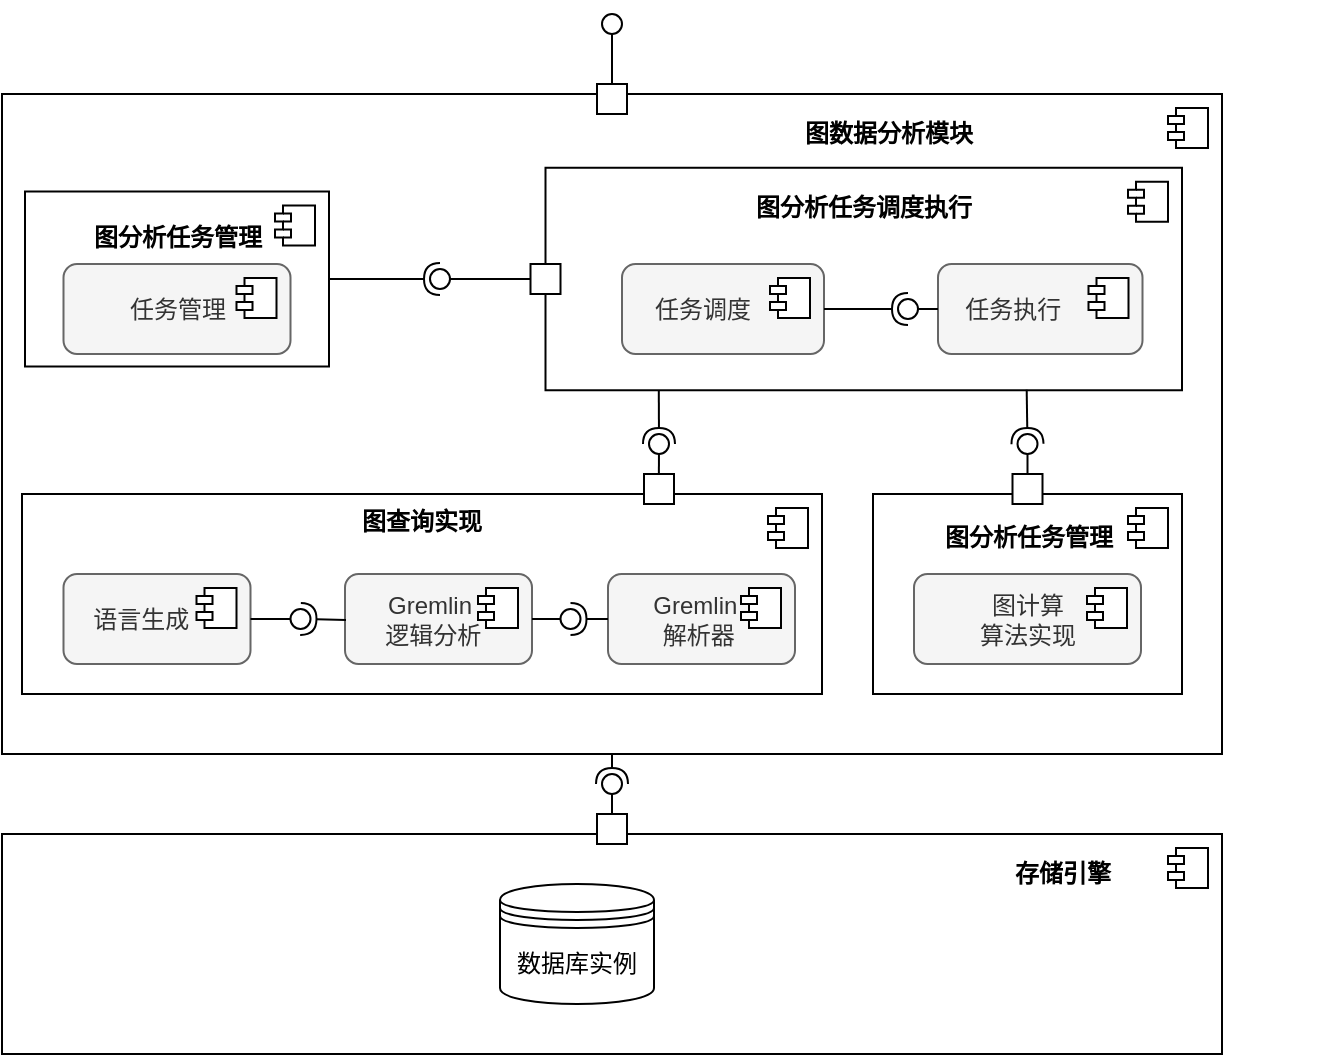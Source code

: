 <mxfile version="23.1.7" type="github">
  <diagram name="第 1 页" id="MDtcso_N7-031tvyLJa-">
    <mxGraphModel dx="1018" dy="604" grid="1" gridSize="10" guides="1" tooltips="1" connect="1" arrows="1" fold="1" page="1" pageScale="1" pageWidth="827" pageHeight="1169" math="0" shadow="0">
      <root>
        <mxCell id="0" />
        <mxCell id="1" parent="0" />
        <mxCell id="yPSWRnvtq0mY6eYawDLm-1" value="" style="html=1;dropTarget=0;whiteSpace=wrap;" vertex="1" parent="1">
          <mxGeometry x="200" y="80" width="610" height="330" as="geometry" />
        </mxCell>
        <mxCell id="yPSWRnvtq0mY6eYawDLm-2" value="" style="shape=module;jettyWidth=8;jettyHeight=4;" vertex="1" parent="yPSWRnvtq0mY6eYawDLm-1">
          <mxGeometry x="1" width="20" height="20" relative="1" as="geometry">
            <mxPoint x="-27" y="7" as="offset" />
          </mxGeometry>
        </mxCell>
        <mxCell id="yPSWRnvtq0mY6eYawDLm-3" value="&lt;b style=&quot;border-color: var(--border-color);&quot;&gt;图数据分析模块&lt;/b&gt;" style="text;align=center;fontStyle=1;verticalAlign=middle;spacingLeft=3;spacingRight=3;strokeColor=none;rotatable=0;points=[[0,0.5],[1,0.5]];portConstraint=eastwest;html=1;" vertex="1" parent="1">
          <mxGeometry x="503" y="100" width="280" as="geometry" />
        </mxCell>
        <mxCell id="yPSWRnvtq0mY6eYawDLm-6" value="" style="whiteSpace=wrap;html=1;aspect=fixed;" vertex="1" parent="1">
          <mxGeometry x="497.5" y="75" width="15" height="15" as="geometry" />
        </mxCell>
        <mxCell id="yPSWRnvtq0mY6eYawDLm-18" value="&lt;b&gt;图分析任务管理&lt;br&gt;&lt;br&gt;&lt;br&gt;&lt;/b&gt;&lt;div&gt;&lt;br&gt;&lt;/div&gt;" style="html=1;dropTarget=0;whiteSpace=wrap;" vertex="1" parent="1">
          <mxGeometry x="211.5" y="128.75" width="152" height="87.5" as="geometry" />
        </mxCell>
        <mxCell id="yPSWRnvtq0mY6eYawDLm-19" value="" style="shape=module;jettyWidth=8;jettyHeight=4;" vertex="1" parent="yPSWRnvtq0mY6eYawDLm-18">
          <mxGeometry x="1" width="20" height="20" relative="1" as="geometry">
            <mxPoint x="-27" y="7" as="offset" />
          </mxGeometry>
        </mxCell>
        <mxCell id="yPSWRnvtq0mY6eYawDLm-22" value="" style="ellipse;whiteSpace=wrap;html=1;align=center;aspect=fixed;fillColor=none;strokeColor=none;resizable=0;perimeter=centerPerimeter;rotatable=0;allowArrows=0;points=[];outlineConnect=1;" vertex="1" parent="1">
          <mxGeometry x="668" y="210" width="10" height="10" as="geometry" />
        </mxCell>
        <mxCell id="yPSWRnvtq0mY6eYawDLm-23" value="" style="ellipse;whiteSpace=wrap;html=1;align=center;aspect=fixed;fillColor=none;strokeColor=none;resizable=0;perimeter=centerPerimeter;rotatable=0;allowArrows=0;points=[];outlineConnect=1;" vertex="1" parent="1">
          <mxGeometry x="548" y="157.5" width="10" height="10" as="geometry" />
        </mxCell>
        <mxCell id="yPSWRnvtq0mY6eYawDLm-26" value="" style="ellipse;whiteSpace=wrap;html=1;align=center;aspect=fixed;fillColor=none;strokeColor=none;resizable=0;perimeter=centerPerimeter;rotatable=0;allowArrows=0;points=[];outlineConnect=1;" vertex="1" parent="1">
          <mxGeometry x="580" y="157.5" width="10" height="10" as="geometry" />
        </mxCell>
        <mxCell id="yPSWRnvtq0mY6eYawDLm-37" value="" style="ellipse;whiteSpace=wrap;html=1;align=center;aspect=fixed;fillColor=none;strokeColor=none;resizable=0;perimeter=centerPerimeter;rotatable=0;allowArrows=0;points=[];outlineConnect=1;" vertex="1" parent="1">
          <mxGeometry x="480" y="210" width="10" height="10" as="geometry" />
        </mxCell>
        <mxCell id="yPSWRnvtq0mY6eYawDLm-47" value="" style="html=1;dropTarget=0;whiteSpace=wrap;" vertex="1" parent="1">
          <mxGeometry x="200" y="450" width="610" height="110" as="geometry" />
        </mxCell>
        <mxCell id="yPSWRnvtq0mY6eYawDLm-48" value="" style="shape=module;jettyWidth=8;jettyHeight=4;" vertex="1" parent="yPSWRnvtq0mY6eYawDLm-47">
          <mxGeometry x="1" width="20" height="20" relative="1" as="geometry">
            <mxPoint x="-27" y="7" as="offset" />
          </mxGeometry>
        </mxCell>
        <mxCell id="yPSWRnvtq0mY6eYawDLm-50" value="" style="rounded=0;orthogonalLoop=1;jettySize=auto;html=1;endArrow=oval;endFill=0;sketch=0;sourcePerimeterSpacing=0;targetPerimeterSpacing=0;endSize=10;exitX=0.5;exitY=0;exitDx=0;exitDy=0;" edge="1" parent="1" source="yPSWRnvtq0mY6eYawDLm-6" target="yPSWRnvtq0mY6eYawDLm-51">
          <mxGeometry relative="1" as="geometry">
            <mxPoint x="510" y="25" as="sourcePoint" />
          </mxGeometry>
        </mxCell>
        <mxCell id="yPSWRnvtq0mY6eYawDLm-51" value="" style="ellipse;whiteSpace=wrap;html=1;align=center;aspect=fixed;fillColor=none;strokeColor=none;resizable=0;perimeter=centerPerimeter;rotatable=0;allowArrows=0;points=[];outlineConnect=1;" vertex="1" parent="1">
          <mxGeometry x="500" y="40" width="10" height="10" as="geometry" />
        </mxCell>
        <mxCell id="yPSWRnvtq0mY6eYawDLm-52" value="" style="whiteSpace=wrap;html=1;aspect=fixed;" vertex="1" parent="1">
          <mxGeometry x="497.5" y="440" width="15" height="15" as="geometry" />
        </mxCell>
        <mxCell id="yPSWRnvtq0mY6eYawDLm-53" value="" style="rounded=0;orthogonalLoop=1;jettySize=auto;html=1;endArrow=halfCircle;endFill=0;endSize=6;strokeWidth=1;sketch=0;exitX=0.5;exitY=1;exitDx=0;exitDy=0;" edge="1" parent="1" source="yPSWRnvtq0mY6eYawDLm-1" target="yPSWRnvtq0mY6eYawDLm-55">
          <mxGeometry relative="1" as="geometry">
            <mxPoint x="538" y="525" as="sourcePoint" />
          </mxGeometry>
        </mxCell>
        <mxCell id="yPSWRnvtq0mY6eYawDLm-54" value="" style="rounded=0;orthogonalLoop=1;jettySize=auto;html=1;endArrow=oval;endFill=0;sketch=0;sourcePerimeterSpacing=0;targetPerimeterSpacing=0;endSize=10;exitX=0.5;exitY=0;exitDx=0;exitDy=0;" edge="1" parent="1" source="yPSWRnvtq0mY6eYawDLm-52" target="yPSWRnvtq0mY6eYawDLm-55">
          <mxGeometry relative="1" as="geometry">
            <mxPoint x="498" y="525" as="sourcePoint" />
          </mxGeometry>
        </mxCell>
        <mxCell id="yPSWRnvtq0mY6eYawDLm-55" value="" style="ellipse;whiteSpace=wrap;html=1;align=center;aspect=fixed;fillColor=none;strokeColor=none;resizable=0;perimeter=centerPerimeter;rotatable=0;allowArrows=0;points=[];outlineConnect=1;" vertex="1" parent="1">
          <mxGeometry x="500" y="420" width="10" height="10" as="geometry" />
        </mxCell>
        <mxCell id="yPSWRnvtq0mY6eYawDLm-56" value="&lt;b style=&quot;border-color: var(--border-color);&quot;&gt;存储引擎&lt;/b&gt;" style="text;align=center;fontStyle=1;verticalAlign=middle;spacingLeft=3;spacingRight=3;strokeColor=none;rotatable=0;points=[[0,0.5],[1,0.5]];portConstraint=eastwest;html=1;" vertex="1" parent="1">
          <mxGeometry x="590" y="470" width="280" as="geometry" />
        </mxCell>
        <mxCell id="yPSWRnvtq0mY6eYawDLm-58" value="数据库实例" style="shape=datastore;whiteSpace=wrap;html=1;" vertex="1" parent="1">
          <mxGeometry x="449" y="475" width="77" height="60" as="geometry" />
        </mxCell>
        <mxCell id="yPSWRnvtq0mY6eYawDLm-67" value="&lt;b&gt;图分析任务调度执行&lt;br&gt;&lt;br&gt;&lt;br&gt;&lt;br&gt;&lt;br&gt;&lt;/b&gt;&lt;div&gt;&lt;br&gt;&lt;/div&gt;" style="html=1;dropTarget=0;whiteSpace=wrap;" vertex="1" parent="1">
          <mxGeometry x="471.75" y="116.88" width="318.25" height="111.25" as="geometry" />
        </mxCell>
        <mxCell id="yPSWRnvtq0mY6eYawDLm-68" value="" style="shape=module;jettyWidth=8;jettyHeight=4;" vertex="1" parent="yPSWRnvtq0mY6eYawDLm-67">
          <mxGeometry x="1" width="20" height="20" relative="1" as="geometry">
            <mxPoint x="-27" y="7" as="offset" />
          </mxGeometry>
        </mxCell>
        <mxCell id="yPSWRnvtq0mY6eYawDLm-69" value="任务调度&amp;nbsp; &amp;nbsp; &amp;nbsp;&amp;nbsp;" style="html=1;dropTarget=0;whiteSpace=wrap;rounded=1;fillColor=#f5f5f5;fontColor=#333333;strokeColor=#666666;" vertex="1" parent="1">
          <mxGeometry x="510" y="165" width="101" height="45" as="geometry" />
        </mxCell>
        <mxCell id="yPSWRnvtq0mY6eYawDLm-70" value="" style="shape=module;jettyWidth=8;jettyHeight=4;" vertex="1" parent="yPSWRnvtq0mY6eYawDLm-69">
          <mxGeometry x="1" width="20" height="20" relative="1" as="geometry">
            <mxPoint x="-27" y="7" as="offset" />
          </mxGeometry>
        </mxCell>
        <mxCell id="yPSWRnvtq0mY6eYawDLm-71" value="任务执行&amp;nbsp; &amp;nbsp; &amp;nbsp; &amp;nbsp;&amp;nbsp;" style="html=1;dropTarget=0;whiteSpace=wrap;rounded=1;fillColor=#f5f5f5;fontColor=#333333;strokeColor=#666666;" vertex="1" parent="1">
          <mxGeometry x="668" y="165" width="102.25" height="45" as="geometry" />
        </mxCell>
        <mxCell id="yPSWRnvtq0mY6eYawDLm-72" value="" style="shape=module;jettyWidth=8;jettyHeight=4;" vertex="1" parent="yPSWRnvtq0mY6eYawDLm-71">
          <mxGeometry x="1" width="20" height="20" relative="1" as="geometry">
            <mxPoint x="-27" y="7" as="offset" />
          </mxGeometry>
        </mxCell>
        <mxCell id="yPSWRnvtq0mY6eYawDLm-74" value="" style="rounded=0;orthogonalLoop=1;jettySize=auto;html=1;endArrow=halfCircle;endFill=0;endSize=6;strokeWidth=1;sketch=0;exitX=1;exitY=0.5;exitDx=0;exitDy=0;" edge="1" target="yPSWRnvtq0mY6eYawDLm-76" parent="1" source="yPSWRnvtq0mY6eYawDLm-69">
          <mxGeometry relative="1" as="geometry">
            <mxPoint x="663" y="200" as="sourcePoint" />
          </mxGeometry>
        </mxCell>
        <mxCell id="yPSWRnvtq0mY6eYawDLm-75" value="" style="rounded=0;orthogonalLoop=1;jettySize=auto;html=1;endArrow=oval;endFill=0;sketch=0;sourcePerimeterSpacing=0;targetPerimeterSpacing=0;endSize=10;exitX=0;exitY=0.5;exitDx=0;exitDy=0;" edge="1" target="yPSWRnvtq0mY6eYawDLm-76" parent="1" source="yPSWRnvtq0mY6eYawDLm-71">
          <mxGeometry relative="1" as="geometry">
            <mxPoint x="623" y="200" as="sourcePoint" />
          </mxGeometry>
        </mxCell>
        <mxCell id="yPSWRnvtq0mY6eYawDLm-76" value="" style="ellipse;whiteSpace=wrap;html=1;align=center;aspect=fixed;fillColor=none;strokeColor=none;resizable=0;perimeter=centerPerimeter;rotatable=0;allowArrows=0;points=[];outlineConnect=1;" vertex="1" parent="1">
          <mxGeometry x="648" y="182.5" width="10" height="10" as="geometry" />
        </mxCell>
        <mxCell id="yPSWRnvtq0mY6eYawDLm-77" value="" style="rounded=0;orthogonalLoop=1;jettySize=auto;html=1;endArrow=halfCircle;endFill=0;endSize=6;strokeWidth=1;sketch=0;exitX=1;exitY=0.5;exitDx=0;exitDy=0;" edge="1" target="yPSWRnvtq0mY6eYawDLm-79" parent="1" source="yPSWRnvtq0mY6eYawDLm-18">
          <mxGeometry relative="1" as="geometry">
            <mxPoint x="513" y="161" as="sourcePoint" />
          </mxGeometry>
        </mxCell>
        <mxCell id="yPSWRnvtq0mY6eYawDLm-78" value="" style="rounded=0;orthogonalLoop=1;jettySize=auto;html=1;endArrow=oval;endFill=0;sketch=0;sourcePerimeterSpacing=0;targetPerimeterSpacing=0;endSize=10;exitX=0;exitY=0.5;exitDx=0;exitDy=0;" edge="1" target="yPSWRnvtq0mY6eYawDLm-79" parent="1" source="yPSWRnvtq0mY6eYawDLm-80">
          <mxGeometry relative="1" as="geometry">
            <mxPoint x="473" y="161" as="sourcePoint" />
          </mxGeometry>
        </mxCell>
        <mxCell id="yPSWRnvtq0mY6eYawDLm-79" value="" style="ellipse;whiteSpace=wrap;html=1;align=center;aspect=fixed;fillColor=none;strokeColor=none;resizable=0;perimeter=centerPerimeter;rotatable=0;allowArrows=0;points=[];outlineConnect=1;" vertex="1" parent="1">
          <mxGeometry x="414" y="167.5" width="10" height="10" as="geometry" />
        </mxCell>
        <mxCell id="yPSWRnvtq0mY6eYawDLm-80" value="" style="whiteSpace=wrap;html=1;aspect=fixed;" vertex="1" parent="1">
          <mxGeometry x="464.25" y="165" width="15" height="15" as="geometry" />
        </mxCell>
        <mxCell id="yPSWRnvtq0mY6eYawDLm-81" value="&lt;b&gt;图分析任务管理&lt;br&gt;&lt;br&gt;&lt;br&gt;&lt;br&gt;&lt;/b&gt;&lt;div&gt;&lt;br&gt;&lt;/div&gt;" style="html=1;dropTarget=0;whiteSpace=wrap;" vertex="1" parent="1">
          <mxGeometry x="635.5" y="280" width="154.5" height="100" as="geometry" />
        </mxCell>
        <mxCell id="yPSWRnvtq0mY6eYawDLm-82" value="" style="shape=module;jettyWidth=8;jettyHeight=4;" vertex="1" parent="yPSWRnvtq0mY6eYawDLm-81">
          <mxGeometry x="1" width="20" height="20" relative="1" as="geometry">
            <mxPoint x="-27" y="7" as="offset" />
          </mxGeometry>
        </mxCell>
        <mxCell id="yPSWRnvtq0mY6eYawDLm-65" value="任务管理" style="html=1;dropTarget=0;whiteSpace=wrap;rounded=1;fillColor=#f5f5f5;fontColor=#333333;strokeColor=#666666;" vertex="1" parent="1">
          <mxGeometry x="230.75" y="165" width="113.5" height="45" as="geometry" />
        </mxCell>
        <mxCell id="yPSWRnvtq0mY6eYawDLm-66" value="" style="shape=module;jettyWidth=8;jettyHeight=4;" vertex="1" parent="yPSWRnvtq0mY6eYawDLm-65">
          <mxGeometry x="1" width="20" height="20" relative="1" as="geometry">
            <mxPoint x="-27" y="7" as="offset" />
          </mxGeometry>
        </mxCell>
        <mxCell id="yPSWRnvtq0mY6eYawDLm-83" value="图计算&lt;br&gt;算法实现" style="html=1;dropTarget=0;whiteSpace=wrap;rounded=1;fillColor=#f5f5f5;fontColor=#333333;strokeColor=#666666;" vertex="1" parent="1">
          <mxGeometry x="656" y="320" width="113.5" height="45" as="geometry" />
        </mxCell>
        <mxCell id="yPSWRnvtq0mY6eYawDLm-84" value="" style="shape=module;jettyWidth=8;jettyHeight=4;" vertex="1" parent="yPSWRnvtq0mY6eYawDLm-83">
          <mxGeometry x="1" width="20" height="20" relative="1" as="geometry">
            <mxPoint x="-27" y="7" as="offset" />
          </mxGeometry>
        </mxCell>
        <mxCell id="yPSWRnvtq0mY6eYawDLm-85" value="" style="whiteSpace=wrap;html=1;aspect=fixed;" vertex="1" parent="1">
          <mxGeometry x="705.25" y="270" width="15" height="15" as="geometry" />
        </mxCell>
        <mxCell id="yPSWRnvtq0mY6eYawDLm-86" value="" style="rounded=0;orthogonalLoop=1;jettySize=auto;html=1;endArrow=halfCircle;endFill=0;endSize=6;strokeWidth=1;sketch=0;exitX=0.756;exitY=0.998;exitDx=0;exitDy=0;exitPerimeter=0;" edge="1" target="yPSWRnvtq0mY6eYawDLm-88" parent="1" source="yPSWRnvtq0mY6eYawDLm-67">
          <mxGeometry relative="1" as="geometry">
            <mxPoint x="713" y="230" as="sourcePoint" />
          </mxGeometry>
        </mxCell>
        <mxCell id="yPSWRnvtq0mY6eYawDLm-87" value="" style="rounded=0;orthogonalLoop=1;jettySize=auto;html=1;endArrow=oval;endFill=0;sketch=0;sourcePerimeterSpacing=0;targetPerimeterSpacing=0;endSize=10;exitX=0.5;exitY=0;exitDx=0;exitDy=0;" edge="1" target="yPSWRnvtq0mY6eYawDLm-88" parent="1" source="yPSWRnvtq0mY6eYawDLm-85">
          <mxGeometry relative="1" as="geometry">
            <mxPoint x="699" y="255" as="sourcePoint" />
          </mxGeometry>
        </mxCell>
        <mxCell id="yPSWRnvtq0mY6eYawDLm-88" value="" style="ellipse;whiteSpace=wrap;html=1;align=center;aspect=fixed;fillColor=none;strokeColor=none;resizable=0;perimeter=centerPerimeter;rotatable=0;allowArrows=0;points=[];outlineConnect=1;" vertex="1" parent="1">
          <mxGeometry x="707.75" y="250" width="10" height="10" as="geometry" />
        </mxCell>
        <mxCell id="yPSWRnvtq0mY6eYawDLm-90" value="&lt;b&gt;图查询实现&lt;br&gt;&lt;br&gt;&lt;br&gt;&lt;br&gt;&lt;br&gt;&lt;/b&gt;&lt;div&gt;&lt;br&gt;&lt;/div&gt;" style="html=1;dropTarget=0;whiteSpace=wrap;" vertex="1" parent="1">
          <mxGeometry x="210" y="280" width="400" height="100" as="geometry" />
        </mxCell>
        <mxCell id="yPSWRnvtq0mY6eYawDLm-91" value="" style="shape=module;jettyWidth=8;jettyHeight=4;" vertex="1" parent="yPSWRnvtq0mY6eYawDLm-90">
          <mxGeometry x="1" width="20" height="20" relative="1" as="geometry">
            <mxPoint x="-27" y="7" as="offset" />
          </mxGeometry>
        </mxCell>
        <mxCell id="yPSWRnvtq0mY6eYawDLm-92" value="Gremlin&amp;nbsp;&amp;nbsp;&lt;br&gt;解析器&amp;nbsp;" style="html=1;dropTarget=0;whiteSpace=wrap;rounded=1;fillColor=#f5f5f5;fontColor=#333333;strokeColor=#666666;" vertex="1" parent="1">
          <mxGeometry x="503" y="320" width="93.5" height="45" as="geometry" />
        </mxCell>
        <mxCell id="yPSWRnvtq0mY6eYawDLm-93" value="" style="shape=module;jettyWidth=8;jettyHeight=4;" vertex="1" parent="yPSWRnvtq0mY6eYawDLm-92">
          <mxGeometry x="1" width="20" height="20" relative="1" as="geometry">
            <mxPoint x="-27" y="7" as="offset" />
          </mxGeometry>
        </mxCell>
        <mxCell id="yPSWRnvtq0mY6eYawDLm-100" value="Gremlin&amp;nbsp; &amp;nbsp;&lt;br&gt;逻辑分析&amp;nbsp;&amp;nbsp;" style="html=1;dropTarget=0;whiteSpace=wrap;rounded=1;fillColor=#f5f5f5;fontColor=#333333;strokeColor=#666666;" vertex="1" parent="1">
          <mxGeometry x="371.5" y="320" width="93.5" height="45" as="geometry" />
        </mxCell>
        <mxCell id="yPSWRnvtq0mY6eYawDLm-101" value="" style="shape=module;jettyWidth=8;jettyHeight=4;" vertex="1" parent="yPSWRnvtq0mY6eYawDLm-100">
          <mxGeometry x="1" width="20" height="20" relative="1" as="geometry">
            <mxPoint x="-27" y="7" as="offset" />
          </mxGeometry>
        </mxCell>
        <mxCell id="yPSWRnvtq0mY6eYawDLm-102" value="语言生成&amp;nbsp; &amp;nbsp; &amp;nbsp;" style="html=1;dropTarget=0;whiteSpace=wrap;rounded=1;fillColor=#f5f5f5;fontColor=#333333;strokeColor=#666666;" vertex="1" parent="1">
          <mxGeometry x="230.75" y="320" width="93.5" height="45" as="geometry" />
        </mxCell>
        <mxCell id="yPSWRnvtq0mY6eYawDLm-103" value="" style="shape=module;jettyWidth=8;jettyHeight=4;" vertex="1" parent="yPSWRnvtq0mY6eYawDLm-102">
          <mxGeometry x="1" width="20" height="20" relative="1" as="geometry">
            <mxPoint x="-27" y="7" as="offset" />
          </mxGeometry>
        </mxCell>
        <mxCell id="yPSWRnvtq0mY6eYawDLm-104" value="" style="rounded=0;orthogonalLoop=1;jettySize=auto;html=1;endArrow=halfCircle;endFill=0;endSize=6;strokeWidth=1;sketch=0;exitX=0.178;exitY=1;exitDx=0;exitDy=0;exitPerimeter=0;" edge="1" target="yPSWRnvtq0mY6eYawDLm-106" parent="1" source="yPSWRnvtq0mY6eYawDLm-67">
          <mxGeometry relative="1" as="geometry">
            <mxPoint x="573" y="255" as="sourcePoint" />
          </mxGeometry>
        </mxCell>
        <mxCell id="yPSWRnvtq0mY6eYawDLm-105" value="" style="rounded=0;orthogonalLoop=1;jettySize=auto;html=1;endArrow=oval;endFill=0;sketch=0;sourcePerimeterSpacing=0;targetPerimeterSpacing=0;endSize=10;exitX=0.796;exitY=0.012;exitDx=0;exitDy=0;exitPerimeter=0;" edge="1" target="yPSWRnvtq0mY6eYawDLm-106" parent="1" source="yPSWRnvtq0mY6eYawDLm-90">
          <mxGeometry relative="1" as="geometry">
            <mxPoint x="533" y="255" as="sourcePoint" />
          </mxGeometry>
        </mxCell>
        <mxCell id="yPSWRnvtq0mY6eYawDLm-106" value="" style="ellipse;whiteSpace=wrap;html=1;align=center;aspect=fixed;fillColor=none;strokeColor=none;resizable=0;perimeter=centerPerimeter;rotatable=0;allowArrows=0;points=[];outlineConnect=1;" vertex="1" parent="1">
          <mxGeometry x="523.5" y="250" width="10" height="10" as="geometry" />
        </mxCell>
        <mxCell id="yPSWRnvtq0mY6eYawDLm-108" value="" style="whiteSpace=wrap;html=1;aspect=fixed;" vertex="1" parent="1">
          <mxGeometry x="521" y="270" width="15" height="15" as="geometry" />
        </mxCell>
        <mxCell id="yPSWRnvtq0mY6eYawDLm-109" value="" style="rounded=0;orthogonalLoop=1;jettySize=auto;html=1;endArrow=halfCircle;endFill=0;endSize=6;strokeWidth=1;sketch=0;exitX=0;exitY=0.5;exitDx=0;exitDy=0;" edge="1" target="yPSWRnvtq0mY6eYawDLm-111" parent="1" source="yPSWRnvtq0mY6eYawDLm-92">
          <mxGeometry relative="1" as="geometry">
            <mxPoint x="503" y="343" as="sourcePoint" />
          </mxGeometry>
        </mxCell>
        <mxCell id="yPSWRnvtq0mY6eYawDLm-110" value="" style="rounded=0;orthogonalLoop=1;jettySize=auto;html=1;endArrow=oval;endFill=0;sketch=0;sourcePerimeterSpacing=0;targetPerimeterSpacing=0;endSize=10;exitX=1;exitY=0.5;exitDx=0;exitDy=0;" edge="1" target="yPSWRnvtq0mY6eYawDLm-111" parent="1" source="yPSWRnvtq0mY6eYawDLm-100">
          <mxGeometry relative="1" as="geometry">
            <mxPoint x="463" y="343" as="sourcePoint" />
          </mxGeometry>
        </mxCell>
        <mxCell id="yPSWRnvtq0mY6eYawDLm-111" value="" style="ellipse;whiteSpace=wrap;html=1;align=center;aspect=fixed;fillColor=none;strokeColor=none;resizable=0;perimeter=centerPerimeter;rotatable=0;allowArrows=0;points=[];outlineConnect=1;" vertex="1" parent="1">
          <mxGeometry x="479.25" y="337.5" width="10" height="10" as="geometry" />
        </mxCell>
        <mxCell id="yPSWRnvtq0mY6eYawDLm-112" value="" style="rounded=0;orthogonalLoop=1;jettySize=auto;html=1;endArrow=halfCircle;endFill=0;endSize=6;strokeWidth=1;sketch=0;" edge="1" target="yPSWRnvtq0mY6eYawDLm-114" parent="1">
          <mxGeometry relative="1" as="geometry">
            <mxPoint x="372" y="343" as="sourcePoint" />
          </mxGeometry>
        </mxCell>
        <mxCell id="yPSWRnvtq0mY6eYawDLm-113" value="" style="rounded=0;orthogonalLoop=1;jettySize=auto;html=1;endArrow=oval;endFill=0;sketch=0;sourcePerimeterSpacing=0;targetPerimeterSpacing=0;endSize=10;exitX=1;exitY=0.5;exitDx=0;exitDy=0;" edge="1" target="yPSWRnvtq0mY6eYawDLm-114" parent="1" source="yPSWRnvtq0mY6eYawDLm-102">
          <mxGeometry relative="1" as="geometry">
            <mxPoint x="332" y="343" as="sourcePoint" />
          </mxGeometry>
        </mxCell>
        <mxCell id="yPSWRnvtq0mY6eYawDLm-114" value="" style="ellipse;whiteSpace=wrap;html=1;align=center;aspect=fixed;fillColor=none;strokeColor=none;resizable=0;perimeter=centerPerimeter;rotatable=0;allowArrows=0;points=[];outlineConnect=1;" vertex="1" parent="1">
          <mxGeometry x="344.25" y="337.5" width="10" height="10" as="geometry" />
        </mxCell>
      </root>
    </mxGraphModel>
  </diagram>
</mxfile>
